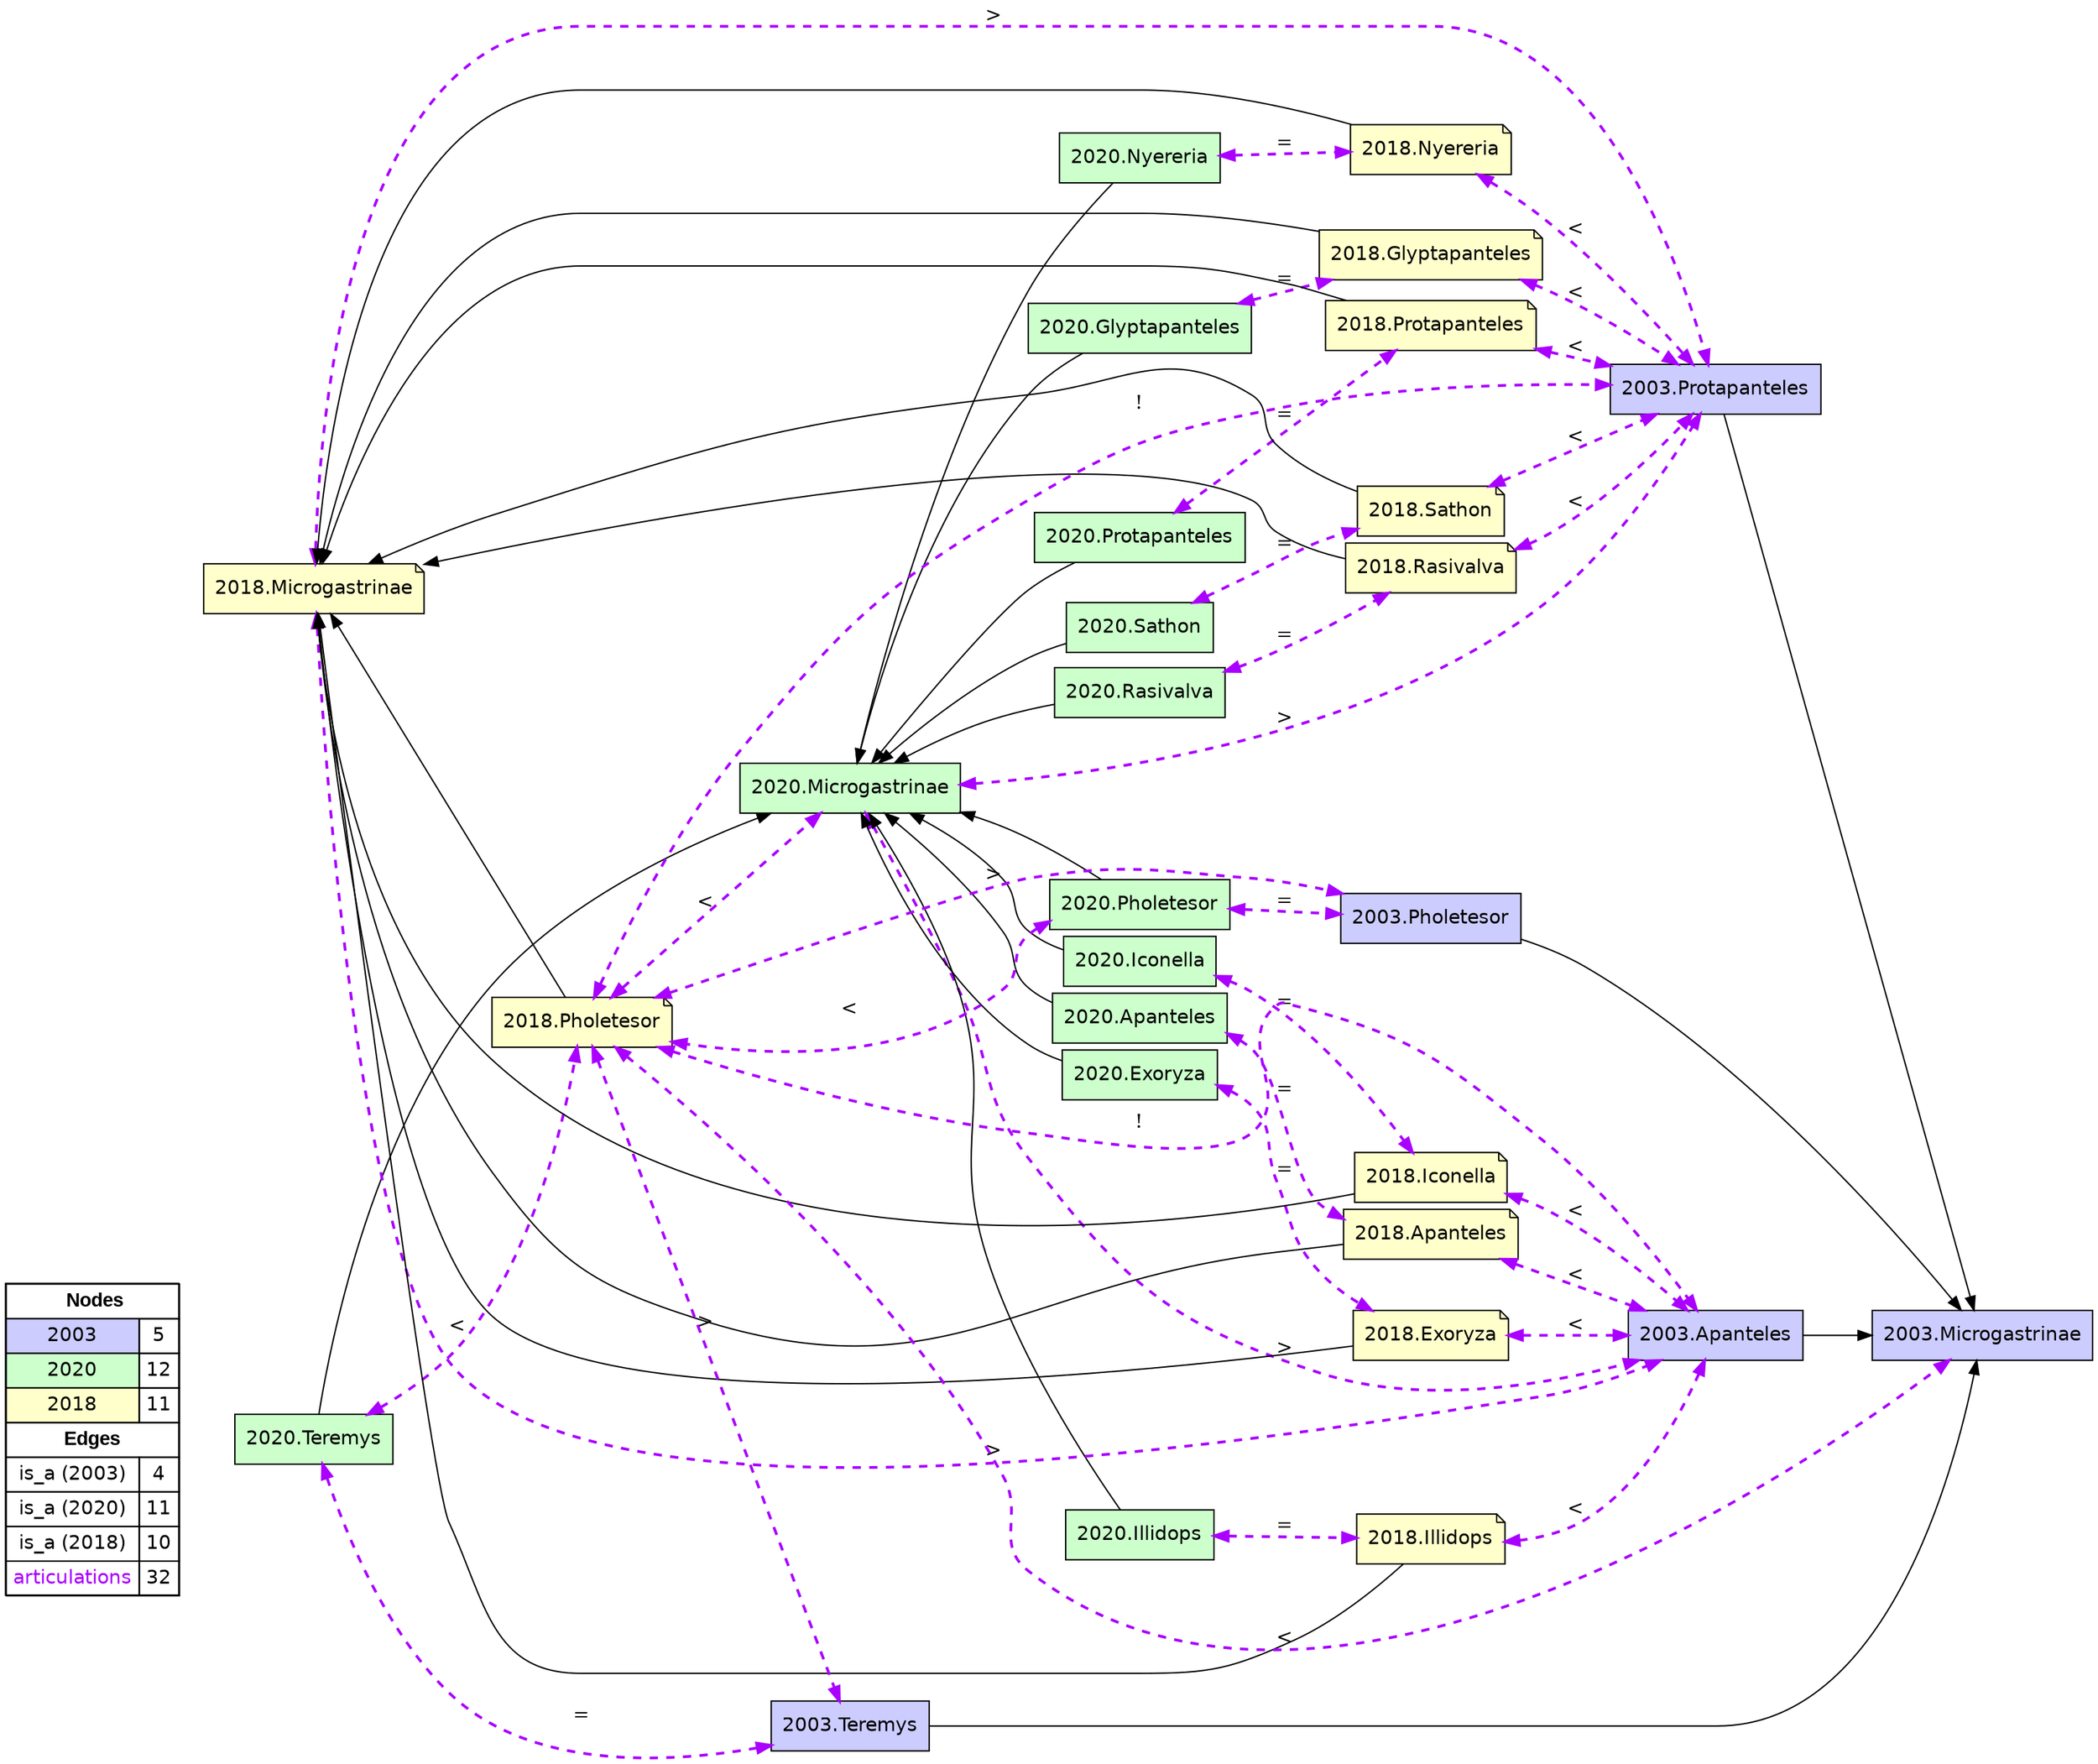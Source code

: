 digraph{
rankdir=LR
node[shape=circle style=filled fillcolor="#FFFFFF"] 
node[shape=box style=filled fillcolor="#CCCCFF" fontname="helvetica"] 
"2003.Microgastrinae"
"2003.Teremys"
"2003.Pholetesor"
"2003.Protapanteles"
"2003.Apanteles"
node[shape=circle style=filled fillcolor="#FFFFFF"] 
node[shape=box style=filled fillcolor="#CCFFCC" fontname="helvetica"] 
"2020.Glyptapanteles"
"2020.Rasivalva"
"2020.Teremys"
"2020.Illidops"
"2020.Microgastrinae"
"2020.Sathon"
"2020.Pholetesor"
"2020.Apanteles"
"2020.Protapanteles"
"2020.Nyereria"
"2020.Exoryza"
"2020.Iconella"
node[shape=circle style=filled fillcolor="#FFFFFF"] 
node[shape=note style=filled fillcolor="#FFFFCC" fontname="helvetica"] 
"2018.Microgastrinae"
"2018.Glyptapanteles"
"2018.Pholetesor"
"2018.Apanteles"
"2018.Exoryza"
"2018.Protapanteles"
"2018.Iconella"
"2018.Nyereria"
"2018.Sathon"
"2018.Rasivalva"
"2018.Illidops"
edge[style=solid color="#000000" constraint=true penwidth=1 dir=forward]
edge[style=solid color="#000000" constraint=true penwidth=1 dir=forward]
"2003.Pholetesor" -> "2003.Microgastrinae"
"2003.Protapanteles" -> "2003.Microgastrinae"
"2003.Apanteles" -> "2003.Microgastrinae"
"2003.Teremys" -> "2003.Microgastrinae"
edge[style=solid color="#000000" constraint=true penwidth=1 dir=forward]
edge[style=solid color="#000000" constraint=true penwidth=1 dir=forward]
"2020.Microgastrinae" -> "2020.Iconella" [dir=back]
"2020.Microgastrinae" -> "2020.Illidops" [dir=back]
"2020.Microgastrinae" -> "2020.Apanteles" [dir=back]
"2020.Microgastrinae" -> "2020.Pholetesor" [dir=back]
"2020.Microgastrinae" -> "2020.Teremys" [dir=back]
"2020.Microgastrinae" -> "2020.Sathon" [dir=back]
"2020.Microgastrinae" -> "2020.Nyereria" [dir=back]
"2020.Microgastrinae" -> "2020.Exoryza" [dir=back]
"2020.Microgastrinae" -> "2020.Protapanteles" [dir=back]
"2020.Microgastrinae" -> "2020.Rasivalva" [dir=back]
"2020.Microgastrinae" -> "2020.Glyptapanteles" [dir=back]
edge[style=solid color="#000000" constraint=true penwidth=1 dir=forward]
edge[style=solid color="#000000" constraint=true penwidth=1 dir=forward]
"2018.Microgastrinae" -> "2018.Illidops" [dir=back]
"2018.Microgastrinae" -> "2018.Rasivalva" [dir=back]
"2018.Microgastrinae" -> "2018.Protapanteles" [dir=back]
"2018.Microgastrinae" -> "2018.Apanteles" [dir=back]
"2018.Microgastrinae" -> "2018.Sathon" [dir=back]
"2018.Microgastrinae" -> "2018.Pholetesor" [dir=back]
"2018.Microgastrinae" -> "2018.Exoryza" [dir=back]
"2018.Microgastrinae" -> "2018.Nyereria" [dir=back]
"2018.Microgastrinae" -> "2018.Iconella" [dir=back]
"2018.Microgastrinae" -> "2018.Glyptapanteles" [dir=back]
edge[style=solid color="#000000" constraint=true penwidth=1 dir=forward]
edge[style=dashed color="#AA00FF" constraint=true penwidth=2 dir=both]
"2020.Sathon" -> "2018.Sathon" [label="="]
"2018.Illidops" -> "2003.Apanteles" [label="<"]
"2020.Illidops" -> "2018.Illidops" [label="="]
"2018.Rasivalva" -> "2003.Protapanteles" [label="<"]
"2020.Teremys" -> "2003.Teremys" [label="="]
"2020.Teremys" -> "2018.Pholetesor" [label="<"]
"2018.Pholetesor" -> "2003.Protapanteles" [label="!"]
"2020.Rasivalva" -> "2018.Rasivalva" [label="="]
"2018.Apanteles" -> "2003.Apanteles" [label="<"]
"2018.Pholetesor" -> "2003.Teremys" [label=">"]
"2018.Exoryza" -> "2003.Apanteles" [label="<"]
"2020.Pholetesor" -> "2018.Pholetesor" [label="<"]
"2020.Microgastrinae" -> "2003.Apanteles" [label=">"]
"2018.Pholetesor" -> "2003.Pholetesor" [label=">"]
"2018.Sathon" -> "2003.Protapanteles" [label="<"]
"2020.Apanteles" -> "2018.Apanteles" [label="="]
"2018.Microgastrinae" -> "2003.Protapanteles" [label=">"]
"2018.Glyptapanteles" -> "2003.Protapanteles" [label="<"]
"2020.Exoryza" -> "2018.Exoryza" [label="="]
"2018.Pholetesor" -> "2003.Microgastrinae" [label="<"]
"2020.Protapanteles" -> "2018.Protapanteles" [label="="]
"2020.Glyptapanteles" -> "2018.Glyptapanteles" [label="="]
"2018.Protapanteles" -> "2003.Protapanteles" [label="<"]
"2018.Iconella" -> "2003.Apanteles" [label="<"]
"2018.Pholetesor" -> "2020.Microgastrinae" [label="<"]
"2020.Microgastrinae" -> "2003.Protapanteles" [label=">"]
"2020.Iconella" -> "2018.Iconella" [label="="]
"2018.Microgastrinae" -> "2003.Apanteles" [label=">"]
"2018.Nyereria" -> "2003.Protapanteles" [label="<"]
"2020.Pholetesor" -> "2003.Pholetesor" [label="="]
"2018.Pholetesor" -> "2003.Apanteles" [label="!"]
"2020.Nyereria" -> "2018.Nyereria" [label="="]
node[shape=box] 
{rank=source Legend [fillcolor= white margin=0 label=< 
 <TABLE BORDER="0" CELLBORDER="1" CELLSPACING="0" CELLPADDING="4"> 
<TR> <TD COLSPAN="2"><font face="Arial Black"> Nodes</font></TD> </TR> 
<TR> 
 <TD bgcolor="#CCCCFF" fontname="helvetica">2003</TD> 
 <TD>5</TD> 
 </TR> 
<TR> 
 <TD bgcolor="#CCFFCC" fontname="helvetica">2020</TD> 
 <TD>12</TD> 
 </TR> 
<TR> 
 <TD bgcolor="#FFFFCC" fontname="helvetica">2018</TD> 
 <TD>11</TD> 
 </TR> 
<TR> <TD COLSPAN="2"><font face = "Arial Black"> Edges </font></TD> </TR> 
<TR> 
 <TD><font color ="#000000">is_a (2003)</font></TD><TD>4</TD>
</TR>
<TR> 
 <TD><font color ="#000000">is_a (2020)</font></TD><TD>11</TD>
</TR>
<TR> 
 <TD><font color ="#000000">is_a (2018)</font></TD><TD>10</TD>
</TR>
<TR> 
 <TD><font color ="#AA00FF">articulations</font></TD><TD>32</TD>
</TR>
</TABLE> 
 >] } 
}